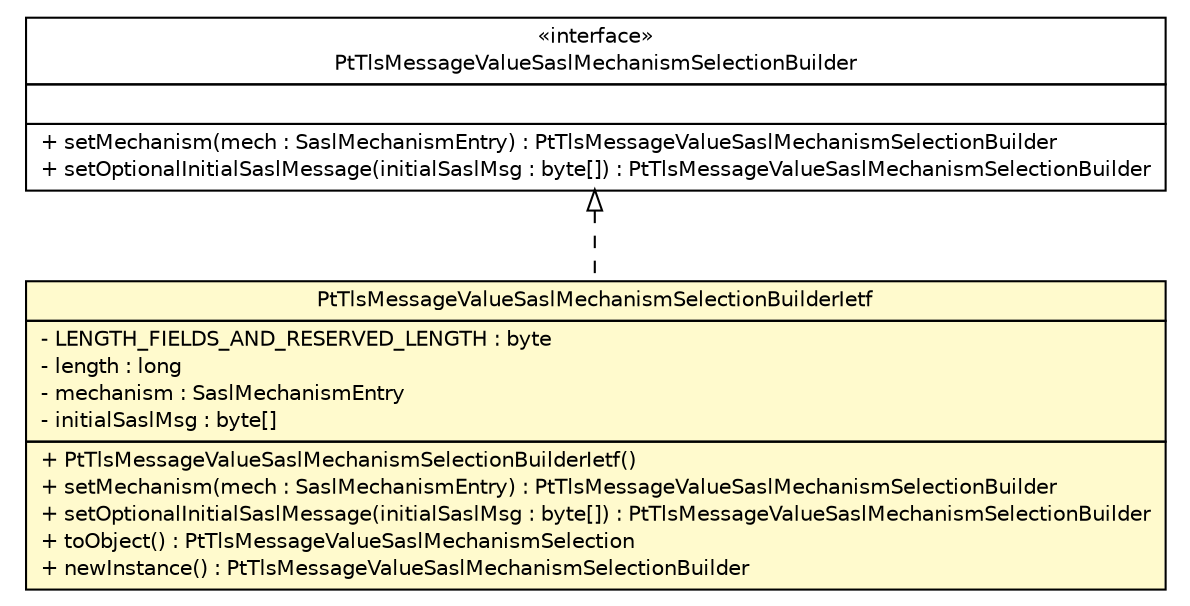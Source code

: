 #!/usr/local/bin/dot
#
# Class diagram 
# Generated by UMLGraph version R5_6 (http://www.umlgraph.org/)
#

digraph G {
	edge [fontname="Helvetica",fontsize=10,labelfontname="Helvetica",labelfontsize=10];
	node [fontname="Helvetica",fontsize=10,shape=plaintext];
	nodesep=0.25;
	ranksep=0.5;
	// org.ietf.nea.pt.value.PtTlsMessageValueSaslMechanismSelectionBuilder
	c149230 [label=<<table title="org.ietf.nea.pt.value.PtTlsMessageValueSaslMechanismSelectionBuilder" border="0" cellborder="1" cellspacing="0" cellpadding="2" port="p" href="./PtTlsMessageValueSaslMechanismSelectionBuilder.html">
		<tr><td><table border="0" cellspacing="0" cellpadding="1">
<tr><td align="center" balign="center"> &#171;interface&#187; </td></tr>
<tr><td align="center" balign="center"> PtTlsMessageValueSaslMechanismSelectionBuilder </td></tr>
		</table></td></tr>
		<tr><td><table border="0" cellspacing="0" cellpadding="1">
<tr><td align="left" balign="left">  </td></tr>
		</table></td></tr>
		<tr><td><table border="0" cellspacing="0" cellpadding="1">
<tr><td align="left" balign="left"> + setMechanism(mech : SaslMechanismEntry) : PtTlsMessageValueSaslMechanismSelectionBuilder </td></tr>
<tr><td align="left" balign="left"> + setOptionalInitialSaslMessage(initialSaslMsg : byte[]) : PtTlsMessageValueSaslMechanismSelectionBuilder </td></tr>
		</table></td></tr>
		</table>>, URL="./PtTlsMessageValueSaslMechanismSelectionBuilder.html", fontname="Helvetica", fontcolor="black", fontsize=10.0];
	// org.ietf.nea.pt.value.PtTlsMessageValueSaslMechanismSelectionBuilderIetf
	c149251 [label=<<table title="org.ietf.nea.pt.value.PtTlsMessageValueSaslMechanismSelectionBuilderIetf" border="0" cellborder="1" cellspacing="0" cellpadding="2" port="p" bgcolor="lemonChiffon" href="./PtTlsMessageValueSaslMechanismSelectionBuilderIetf.html">
		<tr><td><table border="0" cellspacing="0" cellpadding="1">
<tr><td align="center" balign="center"> PtTlsMessageValueSaslMechanismSelectionBuilderIetf </td></tr>
		</table></td></tr>
		<tr><td><table border="0" cellspacing="0" cellpadding="1">
<tr><td align="left" balign="left"> - LENGTH_FIELDS_AND_RESERVED_LENGTH : byte </td></tr>
<tr><td align="left" balign="left"> - length : long </td></tr>
<tr><td align="left" balign="left"> - mechanism : SaslMechanismEntry </td></tr>
<tr><td align="left" balign="left"> - initialSaslMsg : byte[] </td></tr>
		</table></td></tr>
		<tr><td><table border="0" cellspacing="0" cellpadding="1">
<tr><td align="left" balign="left"> + PtTlsMessageValueSaslMechanismSelectionBuilderIetf() </td></tr>
<tr><td align="left" balign="left"> + setMechanism(mech : SaslMechanismEntry) : PtTlsMessageValueSaslMechanismSelectionBuilder </td></tr>
<tr><td align="left" balign="left"> + setOptionalInitialSaslMessage(initialSaslMsg : byte[]) : PtTlsMessageValueSaslMechanismSelectionBuilder </td></tr>
<tr><td align="left" balign="left"> + toObject() : PtTlsMessageValueSaslMechanismSelection </td></tr>
<tr><td align="left" balign="left"> + newInstance() : PtTlsMessageValueSaslMechanismSelectionBuilder </td></tr>
		</table></td></tr>
		</table>>, URL="./PtTlsMessageValueSaslMechanismSelectionBuilderIetf.html", fontname="Helvetica", fontcolor="black", fontsize=10.0];
	//org.ietf.nea.pt.value.PtTlsMessageValueSaslMechanismSelectionBuilderIetf implements org.ietf.nea.pt.value.PtTlsMessageValueSaslMechanismSelectionBuilder
	c149230:p -> c149251:p [dir=back,arrowtail=empty,style=dashed];
}


